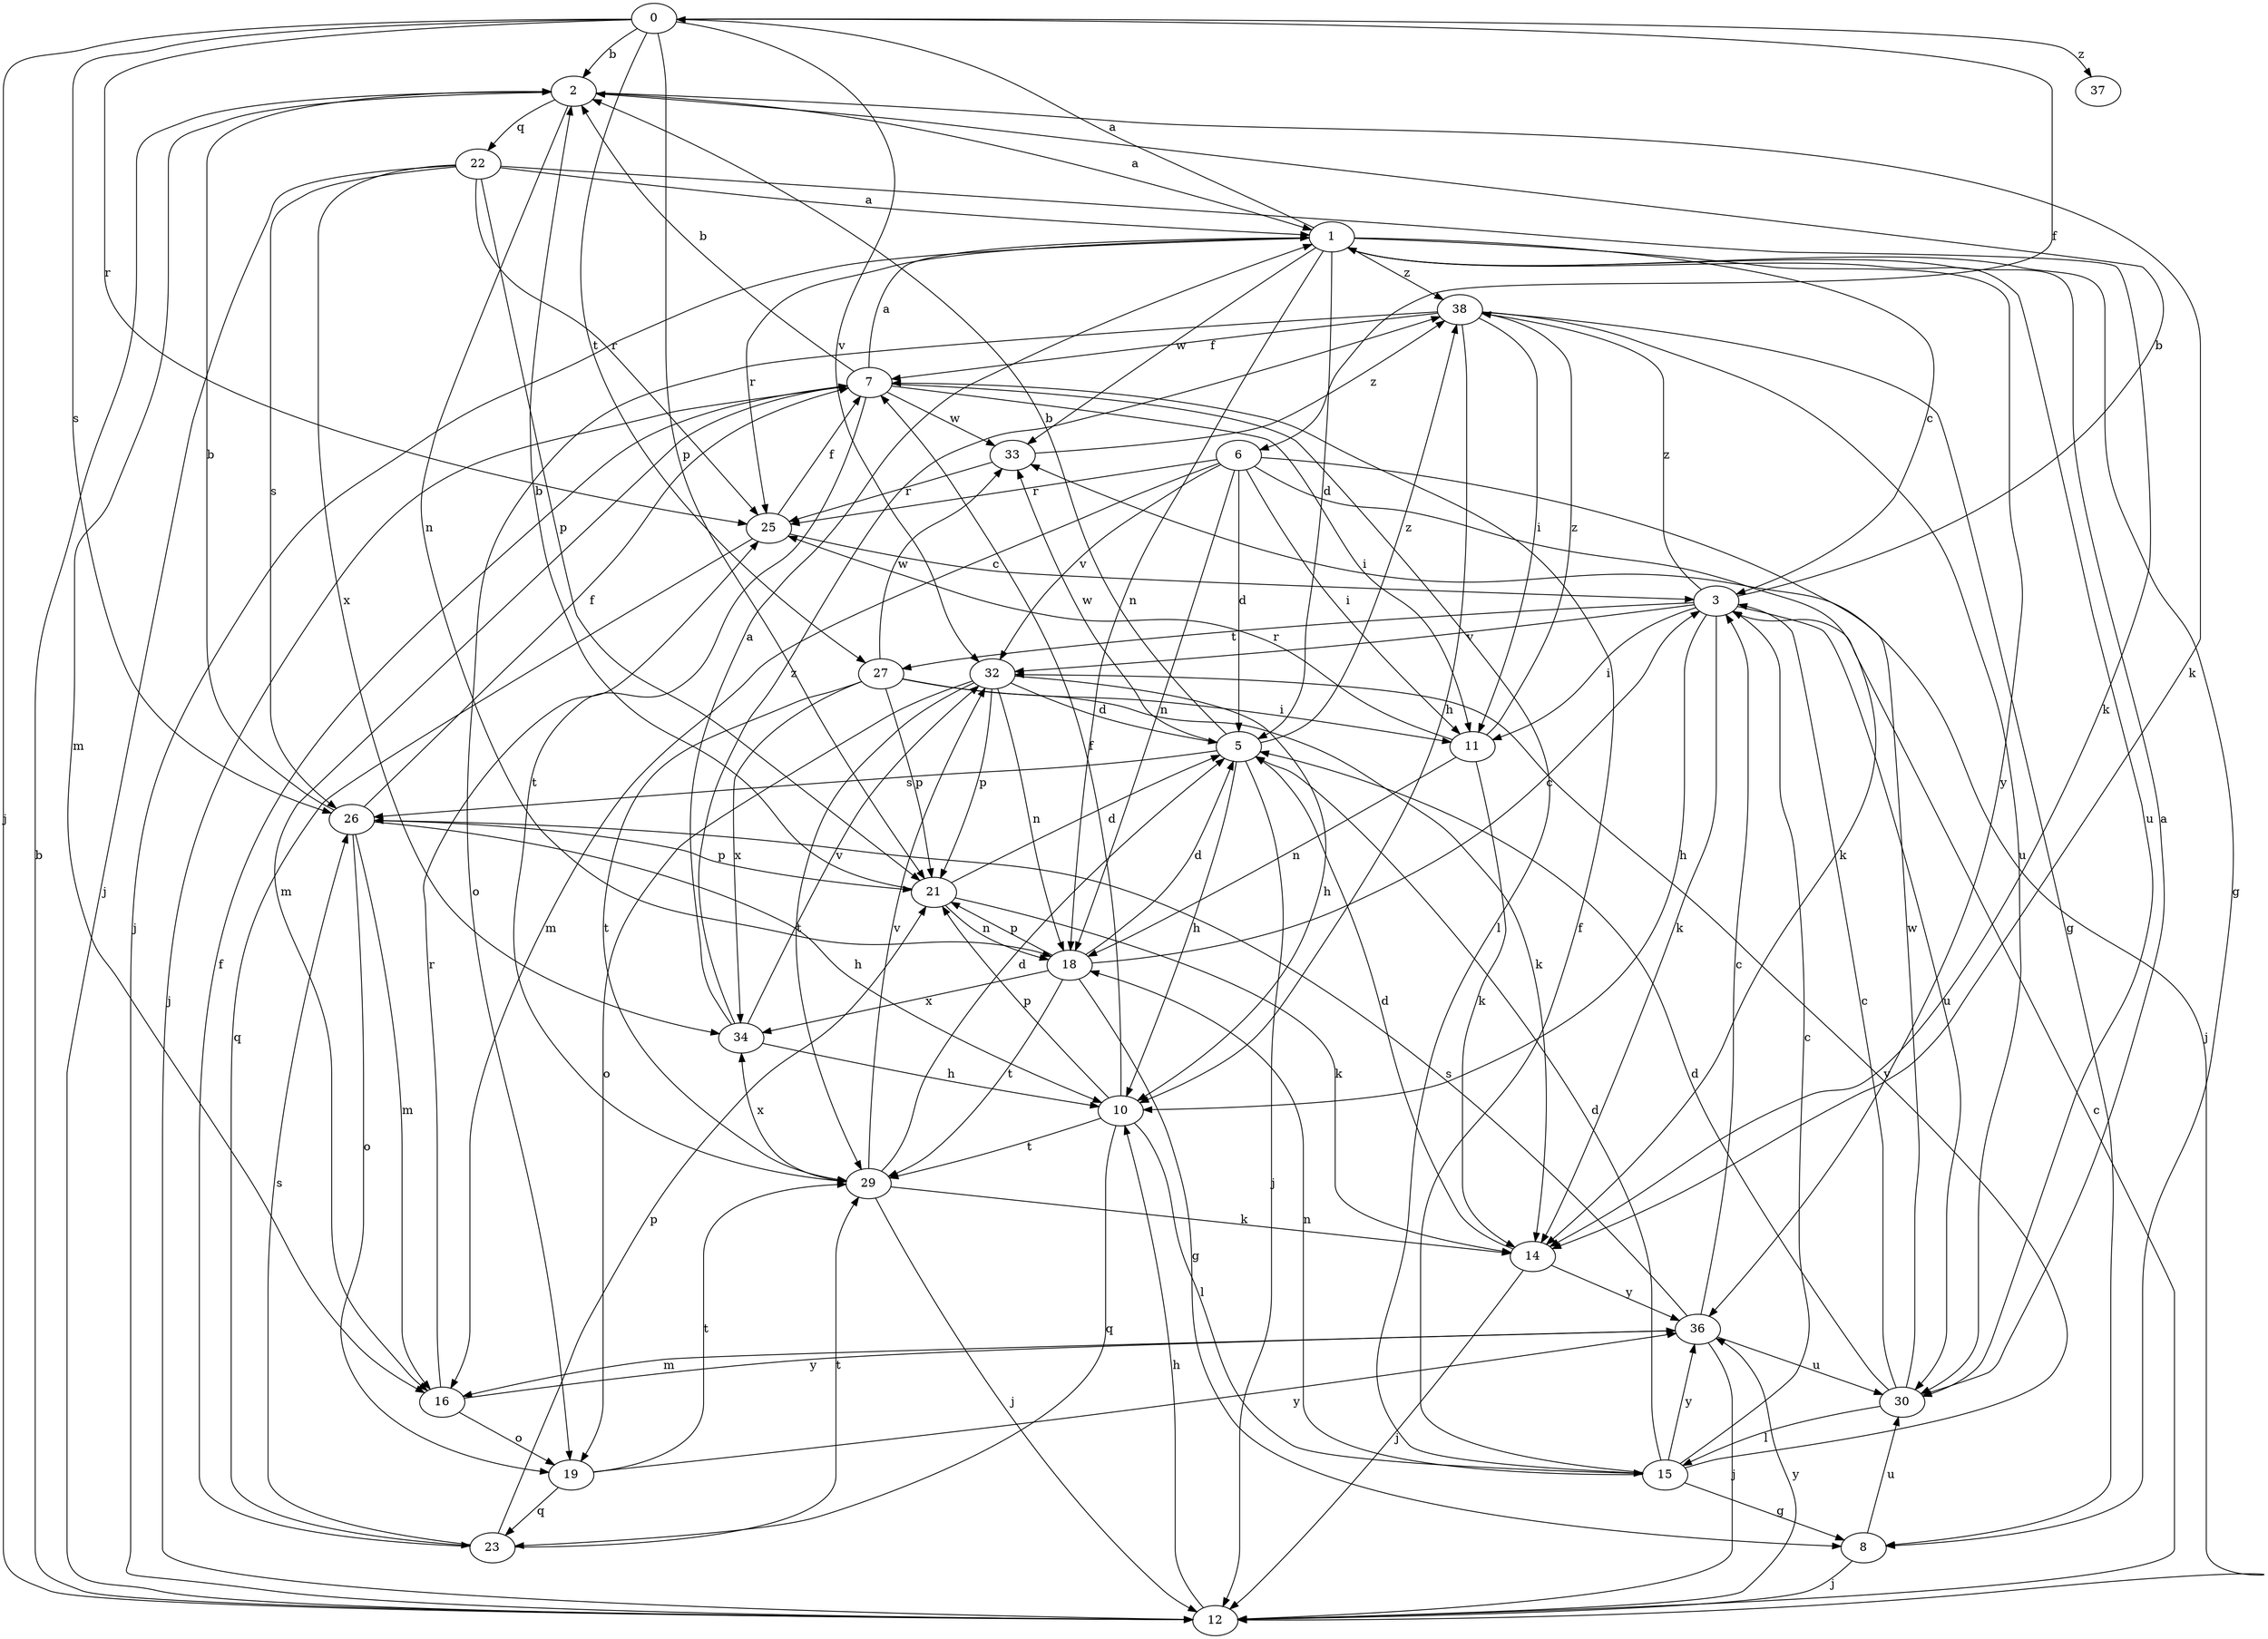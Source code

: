 strict digraph  {
0;
1;
2;
3;
5;
6;
7;
8;
10;
11;
12;
14;
15;
16;
18;
19;
21;
22;
23;
25;
26;
27;
29;
30;
32;
33;
34;
36;
37;
38;
0 -> 2  [label=b];
0 -> 6  [label=f];
0 -> 12  [label=j];
0 -> 21  [label=p];
0 -> 25  [label=r];
0 -> 26  [label=s];
0 -> 27  [label=t];
0 -> 32  [label=v];
0 -> 37  [label=z];
1 -> 0  [label=a];
1 -> 3  [label=c];
1 -> 5  [label=d];
1 -> 8  [label=g];
1 -> 12  [label=j];
1 -> 18  [label=n];
1 -> 25  [label=r];
1 -> 30  [label=u];
1 -> 33  [label=w];
1 -> 36  [label=y];
1 -> 38  [label=z];
2 -> 1  [label=a];
2 -> 14  [label=k];
2 -> 16  [label=m];
2 -> 18  [label=n];
2 -> 22  [label=q];
3 -> 2  [label=b];
3 -> 10  [label=h];
3 -> 11  [label=i];
3 -> 14  [label=k];
3 -> 27  [label=t];
3 -> 30  [label=u];
3 -> 32  [label=v];
3 -> 38  [label=z];
5 -> 2  [label=b];
5 -> 10  [label=h];
5 -> 12  [label=j];
5 -> 26  [label=s];
5 -> 33  [label=w];
5 -> 38  [label=z];
6 -> 5  [label=d];
6 -> 11  [label=i];
6 -> 12  [label=j];
6 -> 14  [label=k];
6 -> 16  [label=m];
6 -> 18  [label=n];
6 -> 25  [label=r];
6 -> 32  [label=v];
7 -> 1  [label=a];
7 -> 2  [label=b];
7 -> 11  [label=i];
7 -> 12  [label=j];
7 -> 15  [label=l];
7 -> 16  [label=m];
7 -> 29  [label=t];
7 -> 33  [label=w];
8 -> 12  [label=j];
8 -> 30  [label=u];
10 -> 7  [label=f];
10 -> 15  [label=l];
10 -> 21  [label=p];
10 -> 23  [label=q];
10 -> 29  [label=t];
11 -> 14  [label=k];
11 -> 18  [label=n];
11 -> 25  [label=r];
11 -> 38  [label=z];
12 -> 2  [label=b];
12 -> 3  [label=c];
12 -> 10  [label=h];
12 -> 36  [label=y];
14 -> 5  [label=d];
14 -> 12  [label=j];
14 -> 36  [label=y];
15 -> 3  [label=c];
15 -> 5  [label=d];
15 -> 7  [label=f];
15 -> 8  [label=g];
15 -> 18  [label=n];
15 -> 32  [label=v];
15 -> 36  [label=y];
16 -> 19  [label=o];
16 -> 25  [label=r];
16 -> 36  [label=y];
18 -> 3  [label=c];
18 -> 5  [label=d];
18 -> 8  [label=g];
18 -> 21  [label=p];
18 -> 29  [label=t];
18 -> 34  [label=x];
19 -> 23  [label=q];
19 -> 29  [label=t];
19 -> 36  [label=y];
21 -> 2  [label=b];
21 -> 5  [label=d];
21 -> 14  [label=k];
21 -> 18  [label=n];
22 -> 1  [label=a];
22 -> 12  [label=j];
22 -> 14  [label=k];
22 -> 21  [label=p];
22 -> 25  [label=r];
22 -> 26  [label=s];
22 -> 34  [label=x];
23 -> 7  [label=f];
23 -> 21  [label=p];
23 -> 26  [label=s];
23 -> 29  [label=t];
25 -> 3  [label=c];
25 -> 7  [label=f];
25 -> 23  [label=q];
26 -> 2  [label=b];
26 -> 7  [label=f];
26 -> 10  [label=h];
26 -> 16  [label=m];
26 -> 19  [label=o];
26 -> 21  [label=p];
27 -> 11  [label=i];
27 -> 14  [label=k];
27 -> 21  [label=p];
27 -> 29  [label=t];
27 -> 33  [label=w];
27 -> 34  [label=x];
29 -> 5  [label=d];
29 -> 12  [label=j];
29 -> 14  [label=k];
29 -> 32  [label=v];
29 -> 34  [label=x];
30 -> 1  [label=a];
30 -> 3  [label=c];
30 -> 5  [label=d];
30 -> 15  [label=l];
30 -> 33  [label=w];
32 -> 5  [label=d];
32 -> 10  [label=h];
32 -> 18  [label=n];
32 -> 19  [label=o];
32 -> 21  [label=p];
32 -> 29  [label=t];
33 -> 25  [label=r];
33 -> 38  [label=z];
34 -> 1  [label=a];
34 -> 10  [label=h];
34 -> 32  [label=v];
34 -> 38  [label=z];
36 -> 3  [label=c];
36 -> 12  [label=j];
36 -> 16  [label=m];
36 -> 26  [label=s];
36 -> 30  [label=u];
38 -> 7  [label=f];
38 -> 8  [label=g];
38 -> 10  [label=h];
38 -> 11  [label=i];
38 -> 19  [label=o];
38 -> 30  [label=u];
}
